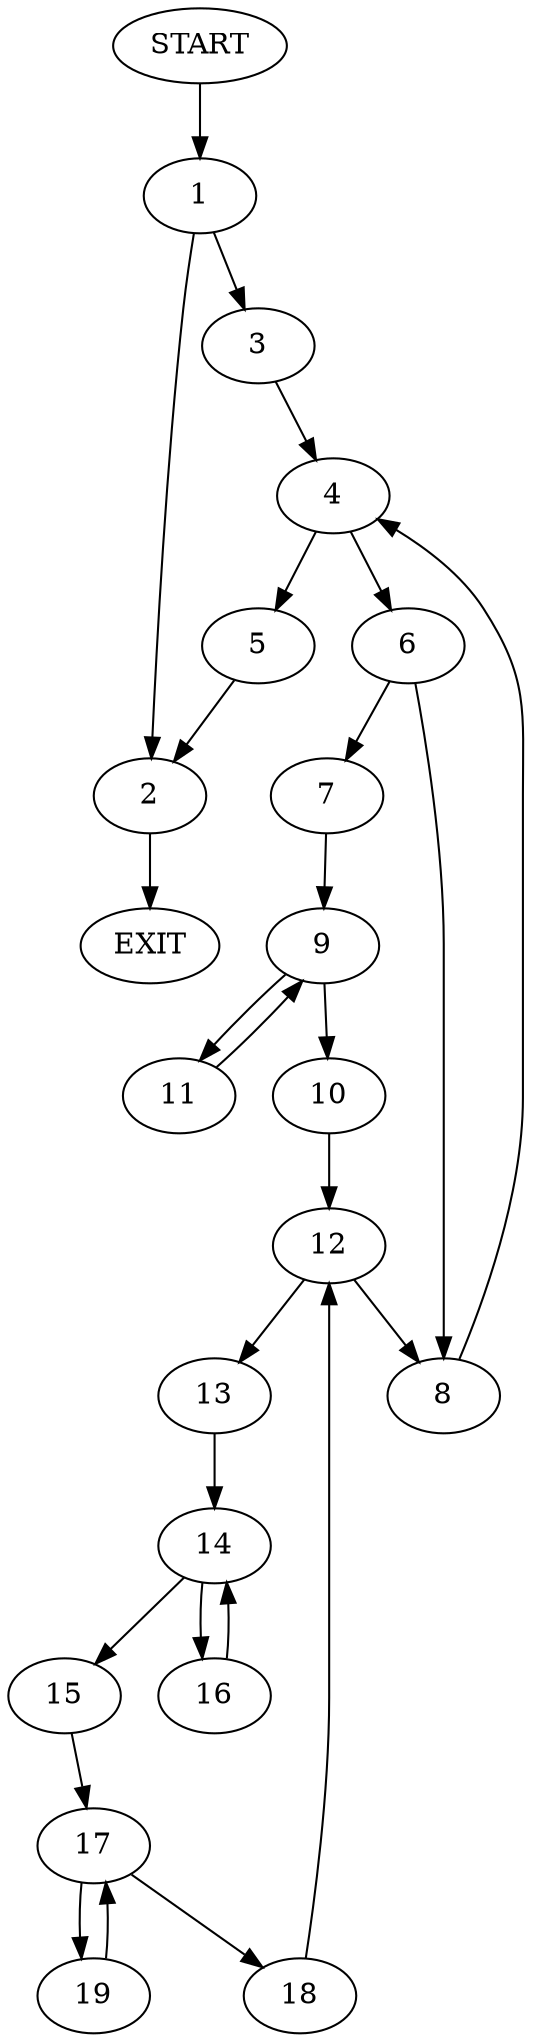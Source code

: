 digraph {
0 [label="START"]
20 [label="EXIT"]
0 -> 1
1 -> 2
1 -> 3
2 -> 20
3 -> 4
4 -> 5
4 -> 6
6 -> 7
6 -> 8
5 -> 2
7 -> 9
8 -> 4
9 -> 10
9 -> 11
10 -> 12
11 -> 9
12 -> 8
12 -> 13
13 -> 14
14 -> 15
14 -> 16
15 -> 17
16 -> 14
17 -> 18
17 -> 19
18 -> 12
19 -> 17
}

